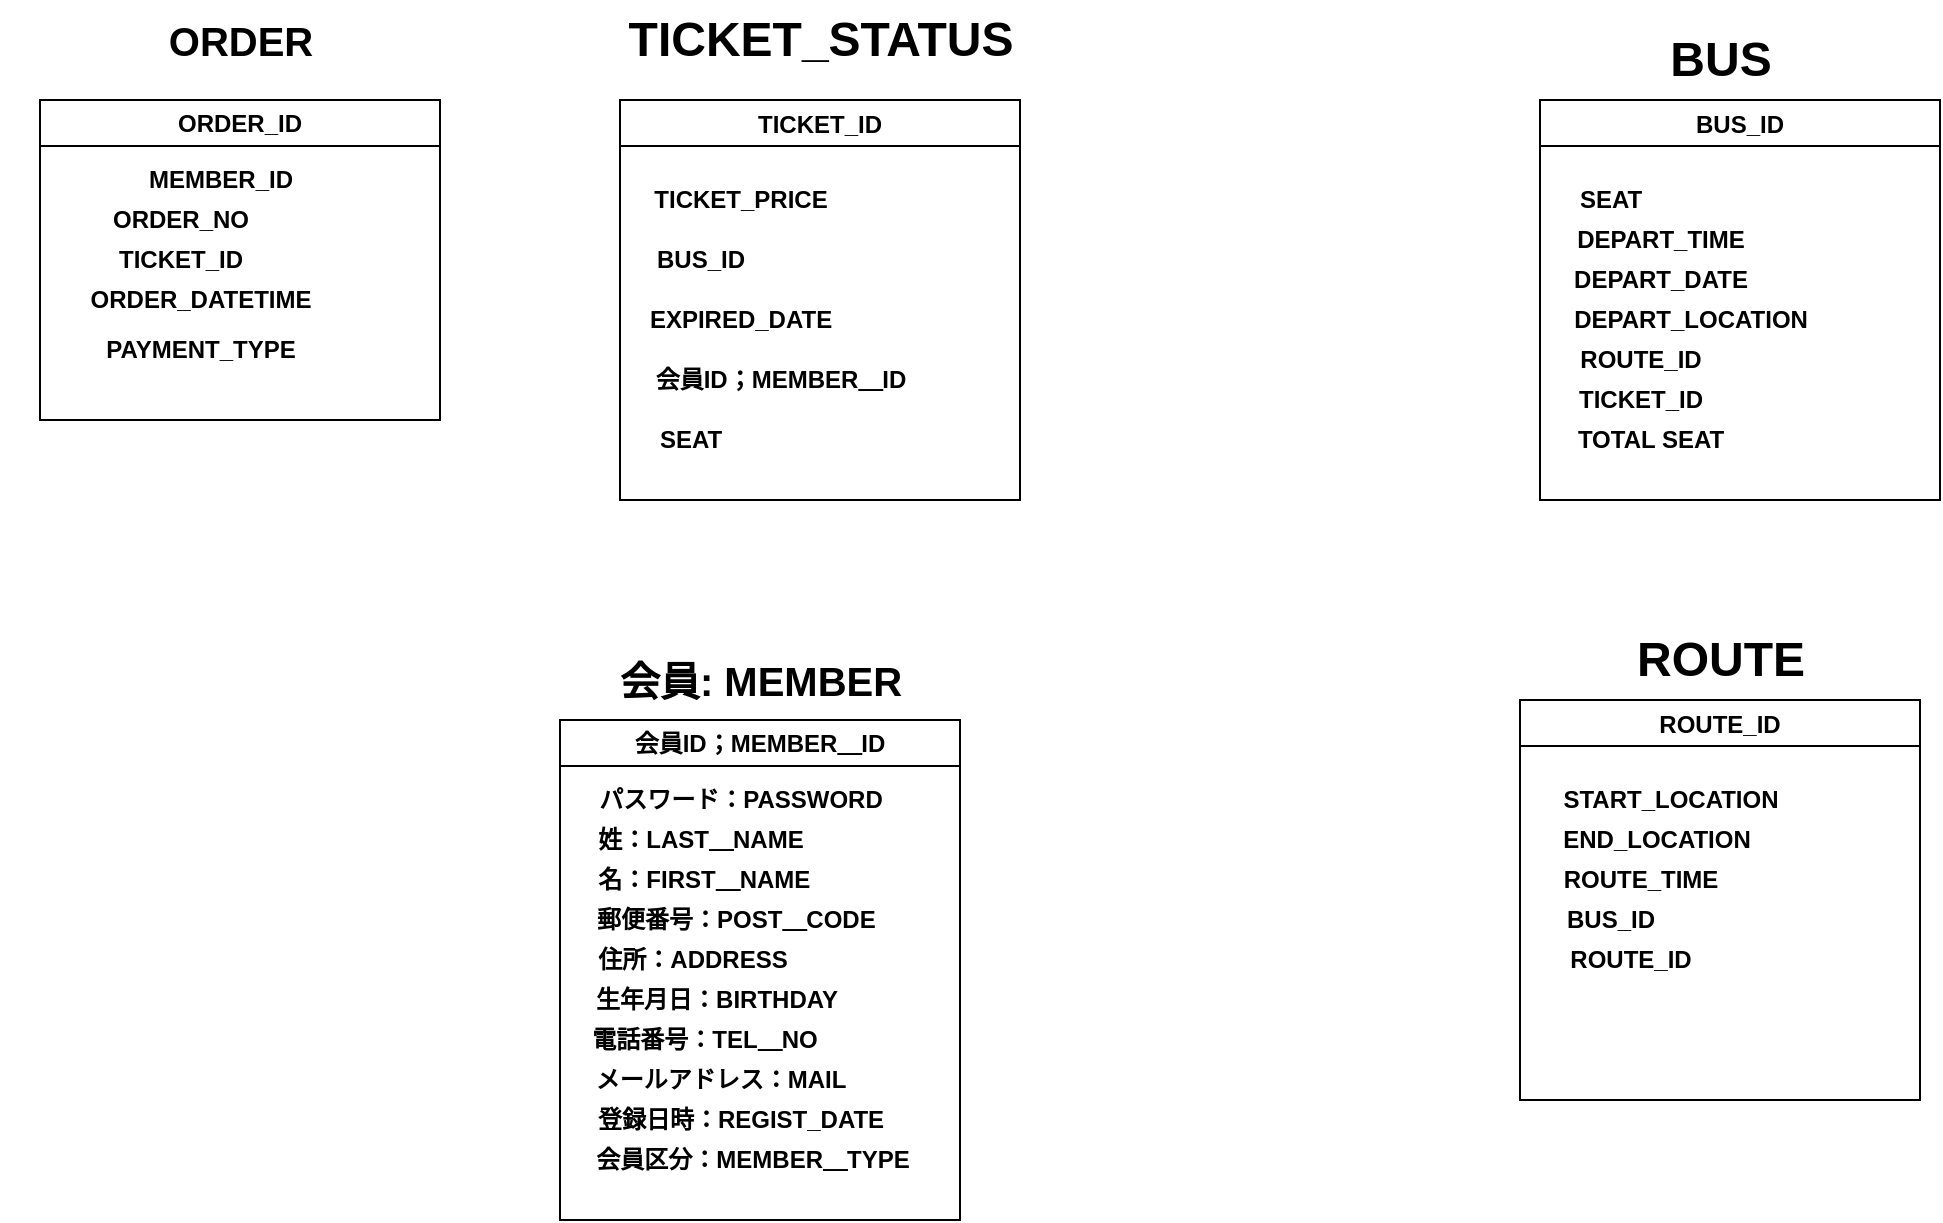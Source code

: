 <mxfile version="21.7.2" type="github">
  <diagram name="Page-1" id="74e2e168-ea6b-b213-b513-2b3c1d86103e">
    <mxGraphModel dx="2297" dy="951" grid="1" gridSize="10" guides="1" tooltips="1" connect="1" arrows="1" fold="1" page="1" pageScale="1" pageWidth="1100" pageHeight="850" background="none" math="0" shadow="0">
      <root>
        <mxCell id="0" />
        <mxCell id="1" parent="0" />
        <mxCell id="yDjKqw7yzb0ghYkaqRdv-2" value="会員ID；MEMBER＿ID" style="swimlane;whiteSpace=wrap;html=1;" parent="1" vertex="1">
          <mxGeometry x="270" y="410" width="200" height="250" as="geometry" />
        </mxCell>
        <mxCell id="yDjKqw7yzb0ghYkaqRdv-6" value="パスワード：PASSWORD" style="text;strokeColor=none;fillColor=none;html=1;fontSize=12;fontStyle=1;verticalAlign=middle;align=center;" parent="yDjKqw7yzb0ghYkaqRdv-2" vertex="1">
          <mxGeometry y="30" width="180" height="20" as="geometry" />
        </mxCell>
        <mxCell id="yDjKqw7yzb0ghYkaqRdv-7" value="姓：LAST＿NAME" style="text;strokeColor=none;fillColor=none;html=1;fontSize=12;fontStyle=1;verticalAlign=middle;align=center;" parent="yDjKqw7yzb0ghYkaqRdv-2" vertex="1">
          <mxGeometry x="-20" y="50" width="180" height="20" as="geometry" />
        </mxCell>
        <mxCell id="yDjKqw7yzb0ghYkaqRdv-8" value="&amp;nbsp;名：FIRST＿NAME" style="text;strokeColor=none;fillColor=none;html=1;fontSize=12;fontStyle=1;verticalAlign=middle;align=center;" parent="yDjKqw7yzb0ghYkaqRdv-2" vertex="1">
          <mxGeometry x="-20" y="70" width="180" height="20" as="geometry" />
        </mxCell>
        <mxCell id="yDjKqw7yzb0ghYkaqRdv-9" value="　 郵便番号：POST＿CODE" style="text;strokeColor=none;fillColor=none;html=1;fontSize=12;fontStyle=1;verticalAlign=middle;align=center;" parent="yDjKqw7yzb0ghYkaqRdv-2" vertex="1">
          <mxGeometry x="-10" y="90" width="180" height="20" as="geometry" />
        </mxCell>
        <mxCell id="yDjKqw7yzb0ghYkaqRdv-10" value="　住所：ADDRESS" style="text;strokeColor=none;fillColor=none;html=1;fontSize=12;fontStyle=1;verticalAlign=middle;align=center;" parent="yDjKqw7yzb0ghYkaqRdv-2" vertex="1">
          <mxGeometry x="-30" y="110" width="180" height="20" as="geometry" />
        </mxCell>
        <mxCell id="yDjKqw7yzb0ghYkaqRdv-69" value="　　　生年月日：BIRTHDAY" style="text;strokeColor=none;fillColor=none;html=1;fontSize=12;fontStyle=1;verticalAlign=middle;align=center;" parent="yDjKqw7yzb0ghYkaqRdv-2" vertex="1">
          <mxGeometry x="-30" y="130" width="180" height="20" as="geometry" />
        </mxCell>
        <mxCell id="yDjKqw7yzb0ghYkaqRdv-70" value="　　電話番号：TEL＿NO" style="text;strokeColor=none;fillColor=none;html=1;fontSize=12;fontStyle=1;verticalAlign=middle;align=center;" parent="yDjKqw7yzb0ghYkaqRdv-2" vertex="1">
          <mxGeometry x="-30" y="150" width="180" height="20" as="geometry" />
        </mxCell>
        <mxCell id="yDjKqw7yzb0ghYkaqRdv-71" value="メールアドレス：MAIL" style="text;strokeColor=none;fillColor=none;html=1;fontSize=12;fontStyle=1;verticalAlign=middle;align=center;" parent="yDjKqw7yzb0ghYkaqRdv-2" vertex="1">
          <mxGeometry x="-10" y="170" width="180" height="20" as="geometry" />
        </mxCell>
        <mxCell id="yDjKqw7yzb0ghYkaqRdv-72" value="登録日時：REGIST_DATE" style="text;strokeColor=none;fillColor=none;html=1;fontSize=12;fontStyle=1;verticalAlign=middle;align=center;" parent="yDjKqw7yzb0ghYkaqRdv-2" vertex="1">
          <mxGeometry y="190" width="180" height="20" as="geometry" />
        </mxCell>
        <mxCell id="yDjKqw7yzb0ghYkaqRdv-73" value="　会員区分：MEMBER＿TYPE" style="text;strokeColor=none;fillColor=none;html=1;fontSize=12;fontStyle=1;verticalAlign=middle;align=center;" parent="yDjKqw7yzb0ghYkaqRdv-2" vertex="1">
          <mxGeometry y="210" width="180" height="20" as="geometry" />
        </mxCell>
        <mxCell id="yDjKqw7yzb0ghYkaqRdv-3" value="会員: MEMBER" style="text;strokeColor=none;fillColor=none;html=1;fontSize=20;fontStyle=1;verticalAlign=middle;align=center;" parent="1" vertex="1">
          <mxGeometry x="270" y="370" width="200" height="40" as="geometry" />
        </mxCell>
        <mxCell id="yDjKqw7yzb0ghYkaqRdv-76" value="TICKET_ID" style="swimlane;" parent="1" vertex="1">
          <mxGeometry x="300" y="100" width="200" height="200" as="geometry" />
        </mxCell>
        <mxCell id="6Mnsdf7yAfQ03zAd6nEP-5" value="TICKET_PRICE" style="text;strokeColor=none;fillColor=none;html=1;fontSize=12;fontStyle=1;verticalAlign=middle;align=center;" parent="yDjKqw7yzb0ghYkaqRdv-76" vertex="1">
          <mxGeometry x="-30" y="40" width="180" height="20" as="geometry" />
        </mxCell>
        <mxCell id="6Mnsdf7yAfQ03zAd6nEP-6" value="BUS_ID" style="text;strokeColor=none;fillColor=none;html=1;fontSize=12;fontStyle=1;verticalAlign=middle;align=center;" parent="yDjKqw7yzb0ghYkaqRdv-76" vertex="1">
          <mxGeometry x="-50" y="70" width="180" height="20" as="geometry" />
        </mxCell>
        <mxCell id="6Mnsdf7yAfQ03zAd6nEP-7" value="EXPIRED_DATE" style="text;strokeColor=none;fillColor=none;html=1;fontSize=12;fontStyle=1;verticalAlign=middle;align=center;" parent="yDjKqw7yzb0ghYkaqRdv-76" vertex="1">
          <mxGeometry x="-30" y="100" width="180" height="20" as="geometry" />
        </mxCell>
        <mxCell id="6Mnsdf7yAfQ03zAd6nEP-16" value="会員ID；MEMBER＿ID" style="text;strokeColor=none;fillColor=none;html=1;fontSize=12;fontStyle=1;verticalAlign=middle;align=center;" parent="yDjKqw7yzb0ghYkaqRdv-76" vertex="1">
          <mxGeometry x="-10" y="130" width="180" height="20" as="geometry" />
        </mxCell>
        <mxCell id="6Mnsdf7yAfQ03zAd6nEP-26" value="SEAT" style="text;strokeColor=none;fillColor=none;html=1;fontSize=12;fontStyle=1;verticalAlign=middle;align=center;" parent="yDjKqw7yzb0ghYkaqRdv-76" vertex="1">
          <mxGeometry x="-60" y="160" width="190" height="20" as="geometry" />
        </mxCell>
        <mxCell id="6Mnsdf7yAfQ03zAd6nEP-9" value="TICKET_STATUS" style="text;strokeColor=none;fillColor=none;html=1;fontSize=24;fontStyle=1;verticalAlign=middle;align=center;" parent="1" vertex="1">
          <mxGeometry x="300" y="50" width="200" height="40" as="geometry" />
        </mxCell>
        <mxCell id="6Mnsdf7yAfQ03zAd6nEP-10" value="BUS_ID" style="swimlane;" parent="1" vertex="1">
          <mxGeometry x="760" y="100" width="200" height="200" as="geometry" />
        </mxCell>
        <mxCell id="6Mnsdf7yAfQ03zAd6nEP-11" value="SEAT" style="text;strokeColor=none;fillColor=none;html=1;fontSize=12;fontStyle=1;verticalAlign=middle;align=center;" parent="6Mnsdf7yAfQ03zAd6nEP-10" vertex="1">
          <mxGeometry x="-60" y="40" width="190" height="20" as="geometry" />
        </mxCell>
        <mxCell id="6Mnsdf7yAfQ03zAd6nEP-12" value="DEPART_TIME" style="text;strokeColor=none;fillColor=none;html=1;fontSize=12;fontStyle=1;verticalAlign=middle;align=center;" parent="6Mnsdf7yAfQ03zAd6nEP-10" vertex="1">
          <mxGeometry x="-30" y="60" width="180" height="20" as="geometry" />
        </mxCell>
        <mxCell id="6Mnsdf7yAfQ03zAd6nEP-13" value="DEPART_DATE" style="text;strokeColor=none;fillColor=none;html=1;fontSize=12;fontStyle=1;verticalAlign=middle;align=center;" parent="6Mnsdf7yAfQ03zAd6nEP-10" vertex="1">
          <mxGeometry x="-30" y="80" width="180" height="20" as="geometry" />
        </mxCell>
        <mxCell id="6Mnsdf7yAfQ03zAd6nEP-14" value="DEPART_LOCATION" style="text;strokeColor=none;fillColor=none;html=1;fontSize=12;fontStyle=1;verticalAlign=middle;align=center;" parent="6Mnsdf7yAfQ03zAd6nEP-10" vertex="1">
          <mxGeometry x="-20" y="100" width="190" height="20" as="geometry" />
        </mxCell>
        <mxCell id="6Mnsdf7yAfQ03zAd6nEP-18" value="ROUTE_ID" style="text;strokeColor=none;fillColor=none;html=1;fontSize=12;fontStyle=1;verticalAlign=middle;align=center;" parent="6Mnsdf7yAfQ03zAd6nEP-10" vertex="1">
          <mxGeometry x="-50" y="120" width="200" height="20" as="geometry" />
        </mxCell>
        <mxCell id="6Mnsdf7yAfQ03zAd6nEP-27" value="TICKET_ID" style="text;strokeColor=none;fillColor=none;html=1;fontSize=12;fontStyle=1;verticalAlign=middle;align=center;" parent="6Mnsdf7yAfQ03zAd6nEP-10" vertex="1">
          <mxGeometry x="-45" y="140" width="190" height="20" as="geometry" />
        </mxCell>
        <mxCell id="UGFwMmbldTLrsSRiIsaC-10" value="TOTAL SEAT" style="text;strokeColor=none;fillColor=none;html=1;fontSize=12;fontStyle=1;verticalAlign=middle;align=center;" vertex="1" parent="6Mnsdf7yAfQ03zAd6nEP-10">
          <mxGeometry x="-35" y="160" width="180" height="20" as="geometry" />
        </mxCell>
        <mxCell id="6Mnsdf7yAfQ03zAd6nEP-15" value="BUS" style="text;strokeColor=none;fillColor=none;html=1;fontSize=24;fontStyle=1;verticalAlign=middle;align=center;" parent="1" vertex="1">
          <mxGeometry x="750" y="60" width="200" height="40" as="geometry" />
        </mxCell>
        <mxCell id="6Mnsdf7yAfQ03zAd6nEP-19" value="ROUTE_ID" style="swimlane;" parent="1" vertex="1">
          <mxGeometry x="750" y="400" width="200" height="200" as="geometry" />
        </mxCell>
        <mxCell id="6Mnsdf7yAfQ03zAd6nEP-20" value="START_LOCATION" style="text;strokeColor=none;fillColor=none;html=1;fontSize=12;fontStyle=1;verticalAlign=middle;align=center;" parent="6Mnsdf7yAfQ03zAd6nEP-19" vertex="1">
          <mxGeometry x="-20" y="40" width="190" height="20" as="geometry" />
        </mxCell>
        <mxCell id="6Mnsdf7yAfQ03zAd6nEP-21" value="END_LOCATION" style="text;strokeColor=none;fillColor=none;html=1;fontSize=12;fontStyle=1;verticalAlign=middle;align=center;" parent="6Mnsdf7yAfQ03zAd6nEP-19" vertex="1">
          <mxGeometry x="-30" y="60" width="195" height="20" as="geometry" />
        </mxCell>
        <mxCell id="6Mnsdf7yAfQ03zAd6nEP-22" value="ROUTE_TIME" style="text;strokeColor=none;fillColor=none;html=1;fontSize=12;fontStyle=1;verticalAlign=middle;align=center;" parent="6Mnsdf7yAfQ03zAd6nEP-19" vertex="1">
          <mxGeometry x="-30" y="80" width="180" height="20" as="geometry" />
        </mxCell>
        <mxCell id="6Mnsdf7yAfQ03zAd6nEP-23" value="BUS_ID" style="text;strokeColor=none;fillColor=none;html=1;fontSize=12;fontStyle=1;verticalAlign=middle;align=center;" parent="6Mnsdf7yAfQ03zAd6nEP-19" vertex="1">
          <mxGeometry x="-50" y="100" width="190" height="20" as="geometry" />
        </mxCell>
        <mxCell id="6Mnsdf7yAfQ03zAd6nEP-24" value="ROUTE_ID" style="text;strokeColor=none;fillColor=none;html=1;fontSize=12;fontStyle=1;verticalAlign=middle;align=center;" parent="6Mnsdf7yAfQ03zAd6nEP-19" vertex="1">
          <mxGeometry x="-50" y="120" width="210" height="20" as="geometry" />
        </mxCell>
        <mxCell id="6Mnsdf7yAfQ03zAd6nEP-25" value="ROUTE" style="text;strokeColor=none;fillColor=none;html=1;fontSize=24;fontStyle=1;verticalAlign=middle;align=center;" parent="1" vertex="1">
          <mxGeometry x="750" y="360" width="200" height="40" as="geometry" />
        </mxCell>
        <mxCell id="UGFwMmbldTLrsSRiIsaC-1" value="ORDER_ID" style="swimlane;whiteSpace=wrap;html=1;" vertex="1" parent="1">
          <mxGeometry x="10" y="100" width="200" height="160" as="geometry" />
        </mxCell>
        <mxCell id="UGFwMmbldTLrsSRiIsaC-2" value="MEMBER_ID" style="text;strokeColor=none;fillColor=none;html=1;fontSize=12;fontStyle=1;verticalAlign=middle;align=center;" vertex="1" parent="UGFwMmbldTLrsSRiIsaC-1">
          <mxGeometry y="30" width="180" height="20" as="geometry" />
        </mxCell>
        <mxCell id="UGFwMmbldTLrsSRiIsaC-3" value="ORDER_NO" style="text;strokeColor=none;fillColor=none;html=1;fontSize=12;fontStyle=1;verticalAlign=middle;align=center;" vertex="1" parent="UGFwMmbldTLrsSRiIsaC-1">
          <mxGeometry x="-20" y="50" width="180" height="20" as="geometry" />
        </mxCell>
        <mxCell id="UGFwMmbldTLrsSRiIsaC-4" value="TICKET_ID" style="text;strokeColor=none;fillColor=none;html=1;fontSize=12;fontStyle=1;verticalAlign=middle;align=center;" vertex="1" parent="UGFwMmbldTLrsSRiIsaC-1">
          <mxGeometry x="-20" y="70" width="180" height="20" as="geometry" />
        </mxCell>
        <mxCell id="UGFwMmbldTLrsSRiIsaC-5" value="ORDER_DATETIME" style="text;strokeColor=none;fillColor=none;html=1;fontSize=12;fontStyle=1;verticalAlign=middle;align=center;" vertex="1" parent="UGFwMmbldTLrsSRiIsaC-1">
          <mxGeometry x="-10" y="90" width="180" height="20" as="geometry" />
        </mxCell>
        <mxCell id="UGFwMmbldTLrsSRiIsaC-6" value="PAYMENT_TYPE" style="text;strokeColor=none;fillColor=none;html=1;fontSize=12;fontStyle=1;verticalAlign=middle;align=center;" vertex="1" parent="UGFwMmbldTLrsSRiIsaC-1">
          <mxGeometry x="-10" y="115" width="180" height="20" as="geometry" />
        </mxCell>
        <mxCell id="UGFwMmbldTLrsSRiIsaC-12" value="ORDER" style="text;strokeColor=none;fillColor=none;html=1;fontSize=20;fontStyle=1;verticalAlign=middle;align=center;" vertex="1" parent="1">
          <mxGeometry x="10" y="50" width="200" height="40" as="geometry" />
        </mxCell>
      </root>
    </mxGraphModel>
  </diagram>
</mxfile>
